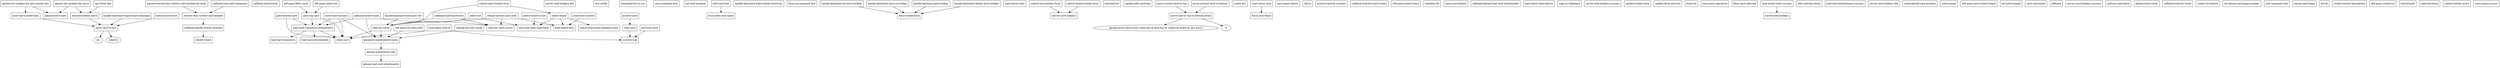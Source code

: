 digraph {
graph [layout=dot];
nil;
"callback-handle-twitter-oembed" [shape=box];
"callback-load-boards" [shape=box];
"load-card-comments-attachments" [shape=box];
"server-load-hotkeys-fail" [shape=box];
"test-notify" [shape=box];
"download-list-as-csv" [shape=box];
"archive-card" [shape=box];
"load-card-attachments" [shape=box];
"save-comment-text" [shape=box];
"iphone-rewrite-desc-twitter-call-oembed-all-cards" [shape=box];
"move-opt-number-key" [shape=box];
"move-card-success" [shape=box];
"set-card-position" [shape=box];
"edit-card-text" [shape=box];
"handle-keyboard-hide-unhide-shortcuts" [shape=box];
"focus-on-comment-box" [shape=box];
"execute-hotkey-move" [shape=box];
"callback-load-card-comments" [shape=box];
"next-card" [shape=box];
"load-list-card-counts" [shape=box];
"handle-keyboard-set-move-hotkey" [shape=box];
"callback-archive-card" [shape=box];
"load-initial-state" [shape=box];
remove;
"submit-save-hotkey-form" [shape=box];
"selected-list" [shape=box];
"update-edit-card-text" [shape=box];
"[graph/move-card-to-list {dest-list-id dest-list-id, board-id board-id, pos pos}]";
"left-pane-select-list" [shape=box];
"create-list" [shape=box];
"focus-edit-card-name" [shape=box];
"render-tweet" [shape=box];
"start-move-card" [shape=box];
"save-name-failure" [shape=box];
idList [shape=box];
"archive-card-by-number" [shape=box];
"focus-hotkeyform" [shape=box];
"callback-load-list-card-counts" [shape=box];
"left-pane-set-form-text" [shape=box];
"previous-card" [shape=box];
"move-current-card-to-top" [shape=box];
"handle-keyboard-repeat-last-command" [shape=box];
"create-list-success" [shape=box];
"iphone-set-cardpos-for-opt-number-key" [shape=box];
"left-pane-select-board" [shape=box];
"opt-letter-key" [shape=box];
"initialize-db" [shape=box];
if;
"move-card-failure" [shape=box];
"handle-keyboard-move-to-hotkey" [shape=box];
"callback-iphone-load-card-attachments" [shape=box];
"iphone-move-card" [shape=box];
"load-initial-state-failure" [shape=box];
"copy-to-clipboard" [shape=box];
"focus-searchbox" [shape=box];
"iphone-materialize-view" [shape=box];
"select-board-or-list" [shape=box];
"change-list-sort-mode" [shape=box];
"callback-load-board-lists" [shape=box];
"server-load-hotkeys-success" [shape=box];
"update-hotkey-form" [shape=box];
"update-form-new-list" [shape=box];
"iphone-load-card-attachments" [shape=box];
"board-id" [shape=box];
"save-move-operation" [shape=box];
"filter-card-selected" [shape=box];
"server-load-hotkeys" [shape=box];
"edit-card-key-down" [shape=box];
"load-card-attachments-success" [shape=box];
"save-and-clear-searchbox" [shape=box];
"generate-materialized-cards" [shape=box];
"server-save-hotkeys-fail" [shape=box];
"handle-keyboard-next-prev-list" [shape=box];
"move-current-card-to-bottom" [shape=box];
"iphone-set-cardpos-for-move" [shape=box];
"handle-keyboard-goto-hotkey" [shape=box];
"menu-move-to-list" [shape=box];
"materialized-card-position" [shape=box];
"active-panel" [shape=box];
"left-pane-move-select-board" [shape=box];
"left-pane-filter-cards" [shape=box];
"load-card-comments" [shape=box];
"set-active-panel" [shape=box];
"server-save-hotkeys" [shape=box];
"load-initial-state-success" [shape=box];
"submit-goto-hotkey-form" [shape=box];
"reset-card" [shape=box];
"select-list" [shape=box];
"rewrite-desc-twitter-call-oembed" [shape=box];
"save-card-name" [shape=box];
idBoard [shape=box];
"server-save-hotkeys-success" [shape=box];
"goto-bottom-card" [shape=box];
"goto-top-card" [shape=box];
"move-card-to-top-or-bottom-of-list" [shape=box];
"unfocus-searchbox" [shape=box];
"handle-keyboard-delete-move-hotkey" [shape=box];
"scroll-to-top" [shape=box];
"iphone-show-cards" [shape=box];
"move-card-to-list" [shape=box];
"submit-delete-hotkey-form" [shape=box];
"callback-load-list-cards" [shape=box];
"create-list-failure" [shape=box];
"set-iphone-card-page-number" [shape=box];
"new-comment-text" [shape=box];
"cancel-card-name" [shape=box];
"list-id" [shape=box];
"select-board" [shape=box];
"load-board-lists" [shape=box];
"select-board-next-leftpane-state" [shape=box];
"render-twitter-description" [shape=box];
"left-pane-create-list" [shape=box];
"route-goto-card-id" [shape=box];
"load-boards" [shape=box];
"selected-board" [shape=box];
"submit-hotkey-move" [shape=box];
"reload-all-lists-and-cards" [shape=box];
"save-name-success" [shape=box];
"load-list-cards" [shape=box];
"callback-handle-twitter-oembed" -> "render-tweet";
"load-card-comments-attachments" -> "reset-card";
"load-card-comments-attachments" -> "load-card-comments";
"load-card-comments-attachments" -> "load-card-attachments";
"archive-card" -> "next-card";
"iphone-rewrite-desc-twitter-call-oembed-all-cards" -> "rewrite-desc-twitter-call-oembed";
"move-opt-number-key" -> "move-card-to-list";
"move-card-success" -> "reset-card";
"move-card-success" -> "load-card-comments-attachments";
"move-card-success" -> "generate-materialized-cards";
"edit-card-text" -> "focus-edit-card-name";
"execute-hotkey-move" -> "move-card-to-list";
"callback-load-card-comments" -> "rewrite-desc-twitter-call-oembed";
"next-card" -> "scroll-to-top";
"handle-keyboard-set-move-hotkey" -> "focus-hotkeyform";
"callback-archive-card" -> "generate-materialized-cards";
"callback-archive-card" -> "load-card-comments-attachments";
"callback-archive-card" -> "load-list-card-counts";
"submit-save-hotkey-form" -> "server-save-hotkeys";
"left-pane-select-list" -> "goto-top-card";
"start-move-card" -> "focus-searchbox";
"left-pane-set-form-text" -> "generate-materialized-cards";
"previous-card" -> "scroll-to-top";
"move-current-card-to-top" -> "move-card-to-top-or-bottom-of-list";
"handle-keyboard-repeat-last-command" -> "move-card-to-list";
"create-list-success" -> "load-board-lists";
"iphone-set-cardpos-for-opt-number-key" -> "move-opt-number-key";
"iphone-set-cardpos-for-opt-number-key" -> "iphone-move-card";
"opt-letter-key" -> "execute-hotkey-move";
"handle-keyboard-move-to-hotkey" -> "focus-hotkeyform";
"iphone-materialize-view" -> "iphone-load-card-attachments";
"select-board-or-list" -> "save-and-clear-searchbox";
"change-list-sort-mode" -> "generate-materialized-cards";
"callback-load-board-lists" -> "load-list-cards";
"callback-load-board-lists" -> "load-list-card-counts";
"generate-materialized-cards" -> "iphone-materialize-view";
"handle-keyboard-next-prev-list" -> "load-list-cards";
"move-current-card-to-bottom" -> "move-card-to-top-or-bottom-of-list";
"iphone-set-cardpos-for-move" -> "execute-hotkey-move";
"iphone-set-cardpos-for-move" -> "iphone-move-card";
"handle-keyboard-goto-hotkey" -> "focus-hotkeyform";
"menu-move-to-list" -> "move-card-to-list";
"left-pane-filter-cards" -> "goto-top-card";
"load-initial-state-success" -> "server-load-hotkeys";
"submit-goto-hotkey-form" -> "select-board";
"submit-goto-hotkey-form" -> "load-list-cards";
"select-list" -> "save-and-clear-searchbox";
"select-list" -> "load-list-cards";
"rewrite-desc-twitter-call-oembed" -> "callback-handle-twitter-oembed";
"goto-bottom-card" -> "reset-card";
"goto-bottom-card" -> "load-card-comments-attachments";
"goto-top-card" -> "reset-card";
"goto-top-card" -> "load-card-comments-attachments";
"move-card-to-top-or-bottom-of-list" -> "[graph/move-card-to-list {dest-list-id dest-list-id, board-id board-id, pos pos}]";
"move-card-to-top-or-bottom-of-list" -> if;
"handle-keyboard-delete-move-hotkey" -> "focus-hotkeyform";
"move-card-to-list" -> nil;
"move-card-to-list" -> remove;
"submit-delete-hotkey-form" -> "server-save-hotkeys";
"select-board" -> "save-and-clear-searchbox";
"select-board" -> "load-board-lists";
"select-board" -> "select-board-next-leftpane-state";
"route-goto-card-id" -> "scroll-to-top";
"route-goto-card-id" -> "reset-card";
"reload-all-lists-and-cards" -> "load-list-cards";
"reload-all-lists-and-cards" -> "load-board-lists";
"reload-all-lists-and-cards" -> "load-list-card-counts";
"load-list-cards" -> "reset-card";
"load-list-cards" -> "generate-materialized-cards";
} 